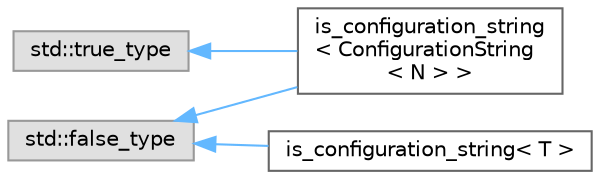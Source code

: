 digraph "Graphical Class Hierarchy"
{
 // LATEX_PDF_SIZE
  bgcolor="transparent";
  edge [fontname=Helvetica,fontsize=10,labelfontname=Helvetica,labelfontsize=10];
  node [fontname=Helvetica,fontsize=10,shape=box,height=0.2,width=0.4];
  rankdir="LR";
  Node0 [id="Node000000",label="std::false_type",height=0.2,width=0.4,color="grey60", fillcolor="#E0E0E0", style="filled",tooltip=" "];
  Node0 -> Node1 [id="edge1365_Node000000_Node000001",dir="back",color="steelblue1",style="solid",tooltip=" "];
  Node1 [id="Node000001",label="is_configuration_string\l\< ConfigurationString\l\< N \> \>",height=0.2,width=0.4,color="grey40", fillcolor="white", style="filled",URL="$structis__configuration__string_3_01ConfigurationString_3_01N_01_4_01_4.html",tooltip=" "];
  Node0 -> Node3 [id="edge1366_Node000000_Node000003",dir="back",color="steelblue1",style="solid",tooltip=" "];
  Node3 [id="Node000003",label="is_configuration_string\< T \>",height=0.2,width=0.4,color="grey40", fillcolor="white", style="filled",URL="$structis__configuration__string.html",tooltip=" "];
  Node2 [id="Node000002",label="std::true_type",height=0.2,width=0.4,color="grey60", fillcolor="#E0E0E0", style="filled",tooltip=" "];
  Node2 -> Node1 [id="edge1367_Node000002_Node000001",dir="back",color="steelblue1",style="solid",tooltip=" "];
}
